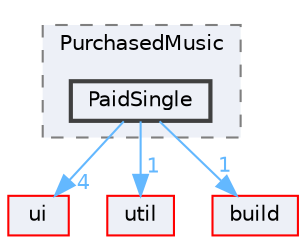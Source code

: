 digraph "PaidSingle"
{
 // LATEX_PDF_SIZE
  bgcolor="transparent";
  edge [fontname=Helvetica,fontsize=10,labelfontname=Helvetica,labelfontsize=10];
  node [fontname=Helvetica,fontsize=10,shape=box,height=0.2,width=0.4];
  compound=true
  subgraph clusterdir_cf310151f74ca42561e1788d19ba2be2 {
    graph [ bgcolor="#edf0f7", pencolor="grey50", label="PurchasedMusic", fontname=Helvetica,fontsize=10 style="filled,dashed", URL="dir_cf310151f74ca42561e1788d19ba2be2.html",tooltip=""]
  dir_ce129a4e33918a13db057bbc84b1bea7 [label="PaidSingle", fillcolor="#edf0f7", color="grey25", style="filled,bold", URL="dir_ce129a4e33918a13db057bbc84b1bea7.html",tooltip=""];
  }
  dir_1788f8309b1a812dcb800a185471cf6c [label="ui", fillcolor="#edf0f7", color="red", style="filled", URL="dir_1788f8309b1a812dcb800a185471cf6c.html",tooltip=""];
  dir_23ec12649285f9fabf3a6b7380226c28 [label="util", fillcolor="#edf0f7", color="red", style="filled", URL="dir_23ec12649285f9fabf3a6b7380226c28.html",tooltip=""];
  dir_4fef79e7177ba769987a8da36c892c5f [label="build", fillcolor="#edf0f7", color="red", style="filled", URL="dir_4fef79e7177ba769987a8da36c892c5f.html",tooltip=""];
  dir_ce129a4e33918a13db057bbc84b1bea7->dir_1788f8309b1a812dcb800a185471cf6c [headlabel="4", labeldistance=1.5 headhref="dir_000282_000351.html" href="dir_000282_000351.html" color="steelblue1" fontcolor="steelblue1"];
  dir_ce129a4e33918a13db057bbc84b1bea7->dir_23ec12649285f9fabf3a6b7380226c28 [headlabel="1", labeldistance=1.5 headhref="dir_000282_000357.html" href="dir_000282_000357.html" color="steelblue1" fontcolor="steelblue1"];
  dir_ce129a4e33918a13db057bbc84b1bea7->dir_4fef79e7177ba769987a8da36c892c5f [headlabel="1", labeldistance=1.5 headhref="dir_000282_000041.html" href="dir_000282_000041.html" color="steelblue1" fontcolor="steelblue1"];
}
